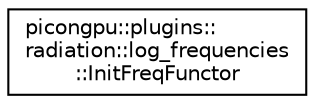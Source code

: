 digraph "Graphical Class Hierarchy"
{
 // LATEX_PDF_SIZE
  edge [fontname="Helvetica",fontsize="10",labelfontname="Helvetica",labelfontsize="10"];
  node [fontname="Helvetica",fontsize="10",shape=record];
  rankdir="LR";
  Node0 [label="picongpu::plugins::\lradiation::log_frequencies\l::InitFreqFunctor",height=0.2,width=0.4,color="black", fillcolor="white", style="filled",URL="$classpicongpu_1_1plugins_1_1radiation_1_1log__frequencies_1_1_init_freq_functor.html",tooltip=" "];
}
